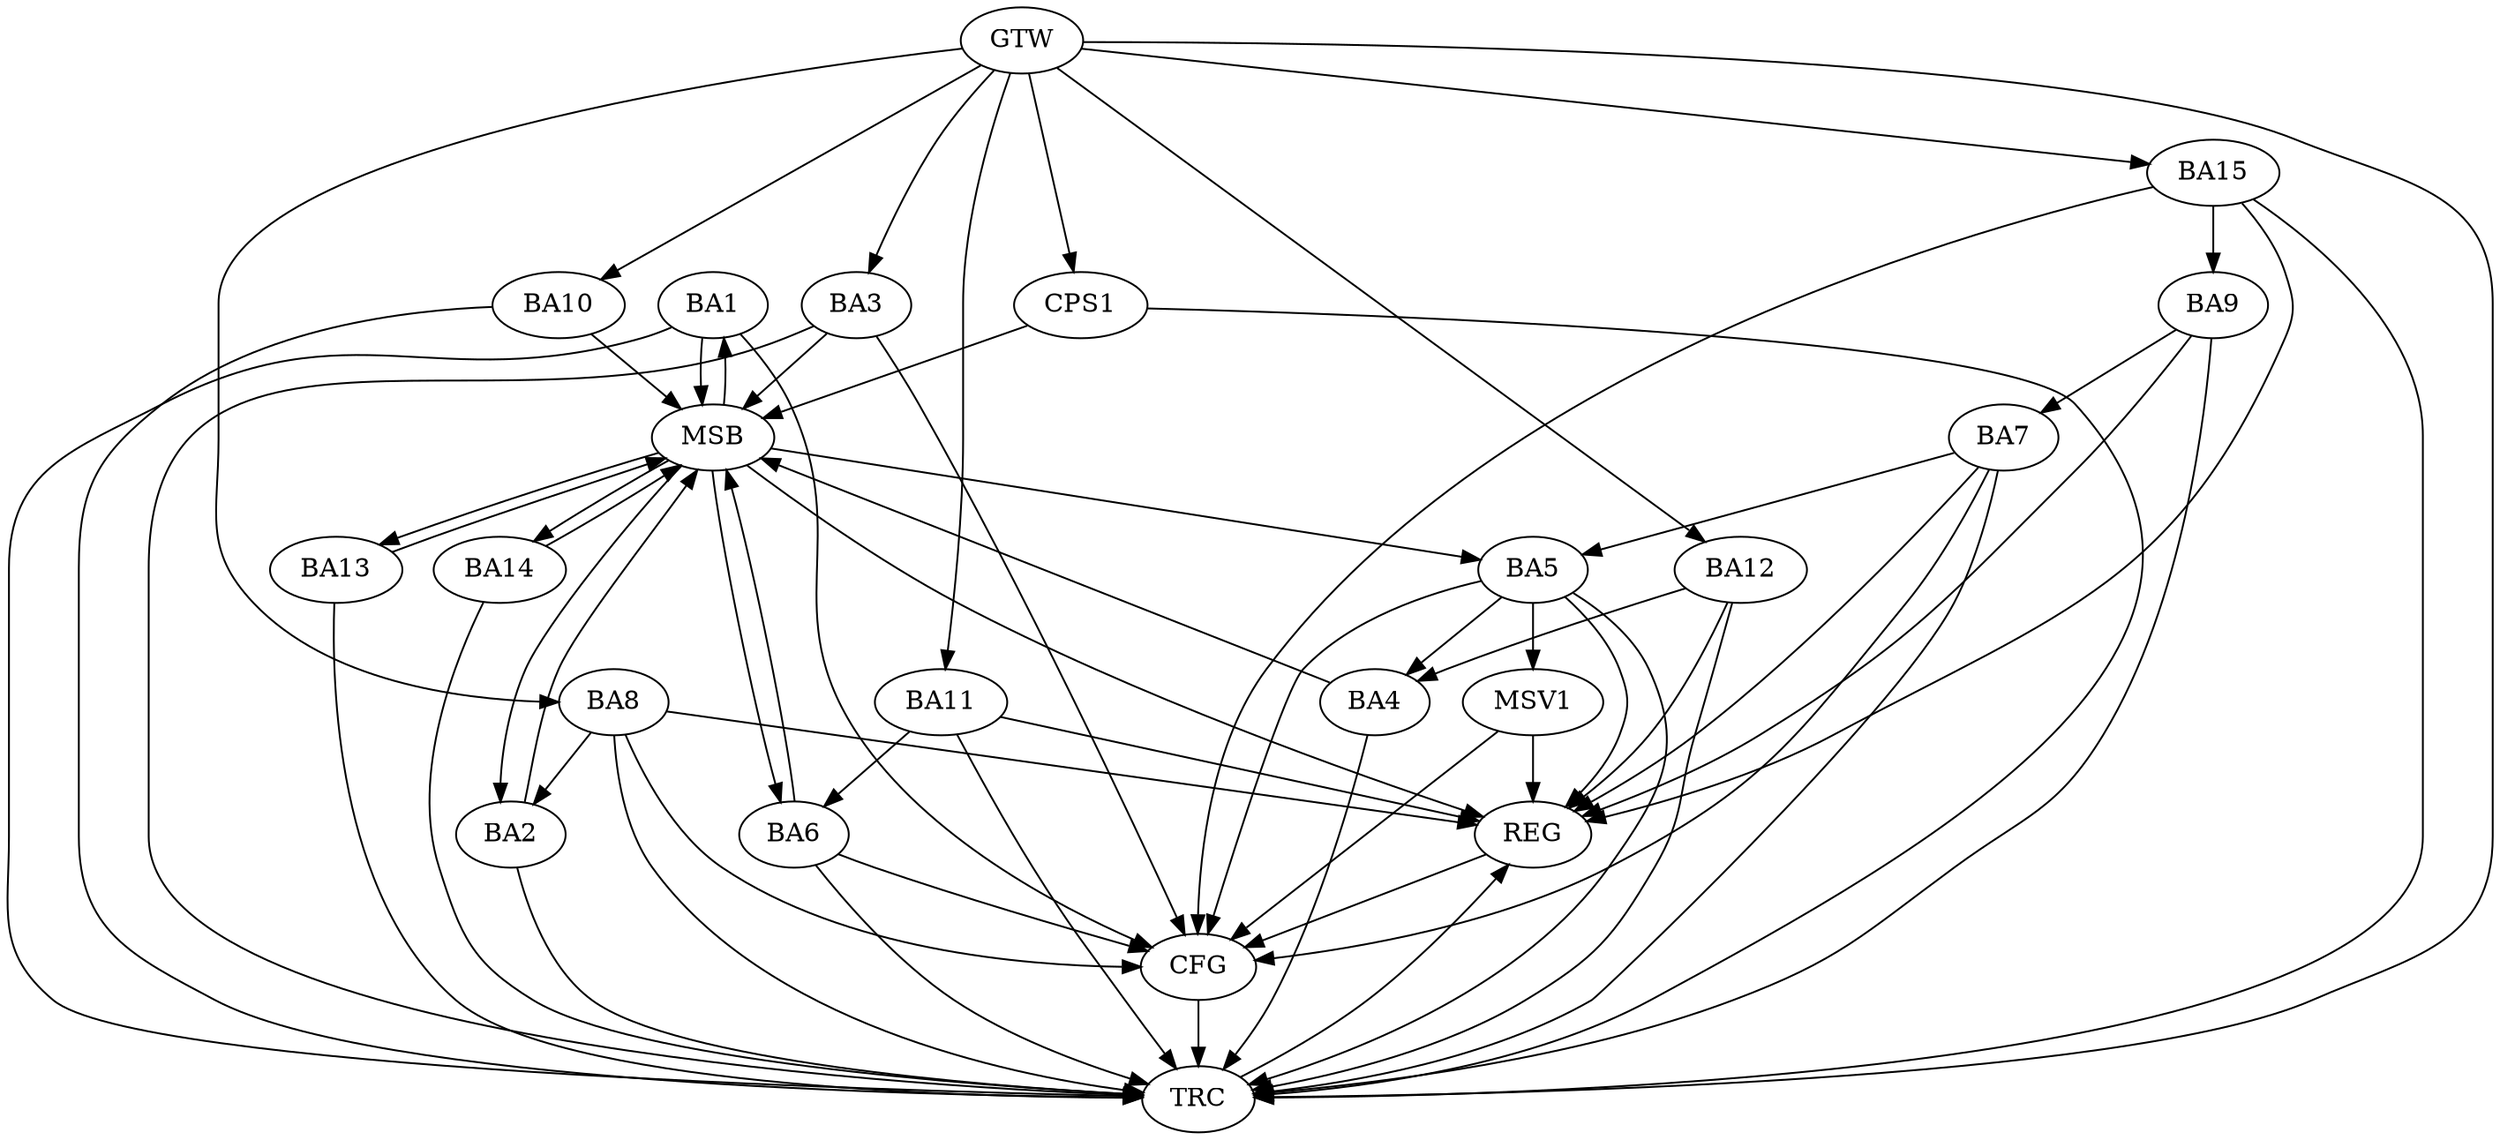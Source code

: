 strict digraph G {
  BA1 [ label="BA1" ];
  BA2 [ label="BA2" ];
  BA3 [ label="BA3" ];
  BA4 [ label="BA4" ];
  BA5 [ label="BA5" ];
  BA6 [ label="BA6" ];
  BA7 [ label="BA7" ];
  BA8 [ label="BA8" ];
  BA9 [ label="BA9" ];
  BA10 [ label="BA10" ];
  BA11 [ label="BA11" ];
  BA12 [ label="BA12" ];
  BA13 [ label="BA13" ];
  BA14 [ label="BA14" ];
  BA15 [ label="BA15" ];
  CPS1 [ label="CPS1" ];
  GTW [ label="GTW" ];
  REG [ label="REG" ];
  MSB [ label="MSB" ];
  CFG [ label="CFG" ];
  TRC [ label="TRC" ];
  MSV1 [ label="MSV1" ];
  BA5 -> BA4;
  BA7 -> BA5;
  BA8 -> BA2;
  BA9 -> BA7;
  BA11 -> BA6;
  BA12 -> BA4;
  BA15 -> BA9;
  GTW -> BA3;
  GTW -> BA8;
  GTW -> BA10;
  GTW -> BA11;
  GTW -> BA12;
  GTW -> BA15;
  GTW -> CPS1;
  BA5 -> REG;
  BA7 -> REG;
  BA8 -> REG;
  BA9 -> REG;
  BA11 -> REG;
  BA12 -> REG;
  BA15 -> REG;
  BA1 -> MSB;
  MSB -> BA2;
  MSB -> REG;
  BA2 -> MSB;
  MSB -> BA1;
  BA3 -> MSB;
  BA4 -> MSB;
  BA6 -> MSB;
  BA10 -> MSB;
  BA13 -> MSB;
  MSB -> BA5;
  BA14 -> MSB;
  MSB -> BA6;
  CPS1 -> MSB;
  MSB -> BA13;
  MSB -> BA14;
  BA8 -> CFG;
  BA15 -> CFG;
  BA5 -> CFG;
  BA3 -> CFG;
  BA1 -> CFG;
  BA6 -> CFG;
  BA7 -> CFG;
  REG -> CFG;
  BA1 -> TRC;
  BA2 -> TRC;
  BA3 -> TRC;
  BA4 -> TRC;
  BA5 -> TRC;
  BA6 -> TRC;
  BA7 -> TRC;
  BA8 -> TRC;
  BA9 -> TRC;
  BA10 -> TRC;
  BA11 -> TRC;
  BA12 -> TRC;
  BA13 -> TRC;
  BA14 -> TRC;
  BA15 -> TRC;
  CPS1 -> TRC;
  GTW -> TRC;
  CFG -> TRC;
  TRC -> REG;
  BA5 -> MSV1;
  MSV1 -> REG;
  MSV1 -> CFG;
}
